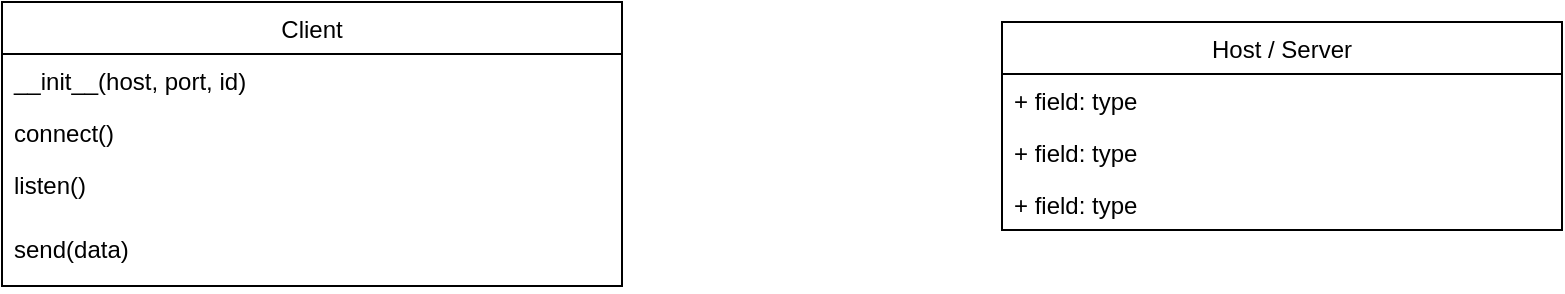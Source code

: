 <mxfile version="14.8.5" type="github">
  <diagram id="C5RBs43oDa-KdzZeNtuy" name="Page-1">
    <mxGraphModel dx="1422" dy="781" grid="1" gridSize="10" guides="1" tooltips="1" connect="1" arrows="1" fold="1" page="1" pageScale="1" pageWidth="827" pageHeight="1169" math="0" shadow="0">
      <root>
        <mxCell id="WIyWlLk6GJQsqaUBKTNV-0" />
        <mxCell id="WIyWlLk6GJQsqaUBKTNV-1" parent="WIyWlLk6GJQsqaUBKTNV-0" />
        <mxCell id="jNaaWmSmF9AGt9dDij_7-8" value="Client" style="swimlane;fontStyle=0;childLayout=stackLayout;horizontal=1;startSize=26;fillColor=none;horizontalStack=0;resizeParent=1;resizeParentMax=0;resizeLast=0;collapsible=1;marginBottom=0;" vertex="1" parent="WIyWlLk6GJQsqaUBKTNV-1">
          <mxGeometry x="30" y="40" width="310" height="142" as="geometry" />
        </mxCell>
        <mxCell id="jNaaWmSmF9AGt9dDij_7-9" value="__init__(host, port, id)" style="text;strokeColor=none;fillColor=none;align=left;verticalAlign=top;spacingLeft=4;spacingRight=4;overflow=hidden;rotatable=0;points=[[0,0.5],[1,0.5]];portConstraint=eastwest;" vertex="1" parent="jNaaWmSmF9AGt9dDij_7-8">
          <mxGeometry y="26" width="310" height="26" as="geometry" />
        </mxCell>
        <mxCell id="jNaaWmSmF9AGt9dDij_7-10" value="connect()" style="text;strokeColor=none;fillColor=none;align=left;verticalAlign=top;spacingLeft=4;spacingRight=4;overflow=hidden;rotatable=0;points=[[0,0.5],[1,0.5]];portConstraint=eastwest;" vertex="1" parent="jNaaWmSmF9AGt9dDij_7-8">
          <mxGeometry y="52" width="310" height="26" as="geometry" />
        </mxCell>
        <mxCell id="jNaaWmSmF9AGt9dDij_7-11" value="listen()" style="text;strokeColor=none;fillColor=none;align=left;verticalAlign=top;spacingLeft=4;spacingRight=4;overflow=hidden;rotatable=0;points=[[0,0.5],[1,0.5]];portConstraint=eastwest;" vertex="1" parent="jNaaWmSmF9AGt9dDij_7-8">
          <mxGeometry y="78" width="310" height="32" as="geometry" />
        </mxCell>
        <mxCell id="jNaaWmSmF9AGt9dDij_7-12" value="send(data)" style="text;strokeColor=none;fillColor=none;align=left;verticalAlign=top;spacingLeft=4;spacingRight=4;overflow=hidden;rotatable=0;points=[[0,0.5],[1,0.5]];portConstraint=eastwest;" vertex="1" parent="jNaaWmSmF9AGt9dDij_7-8">
          <mxGeometry y="110" width="310" height="32" as="geometry" />
        </mxCell>
        <mxCell id="jNaaWmSmF9AGt9dDij_7-13" value="Host / Server" style="swimlane;fontStyle=0;childLayout=stackLayout;horizontal=1;startSize=26;fillColor=none;horizontalStack=0;resizeParent=1;resizeParentMax=0;resizeLast=0;collapsible=1;marginBottom=0;" vertex="1" parent="WIyWlLk6GJQsqaUBKTNV-1">
          <mxGeometry x="530" y="50" width="280" height="104" as="geometry" />
        </mxCell>
        <mxCell id="jNaaWmSmF9AGt9dDij_7-14" value="+ field: type" style="text;strokeColor=none;fillColor=none;align=left;verticalAlign=top;spacingLeft=4;spacingRight=4;overflow=hidden;rotatable=0;points=[[0,0.5],[1,0.5]];portConstraint=eastwest;" vertex="1" parent="jNaaWmSmF9AGt9dDij_7-13">
          <mxGeometry y="26" width="280" height="26" as="geometry" />
        </mxCell>
        <mxCell id="jNaaWmSmF9AGt9dDij_7-15" value="+ field: type" style="text;strokeColor=none;fillColor=none;align=left;verticalAlign=top;spacingLeft=4;spacingRight=4;overflow=hidden;rotatable=0;points=[[0,0.5],[1,0.5]];portConstraint=eastwest;" vertex="1" parent="jNaaWmSmF9AGt9dDij_7-13">
          <mxGeometry y="52" width="280" height="26" as="geometry" />
        </mxCell>
        <mxCell id="jNaaWmSmF9AGt9dDij_7-16" value="+ field: type" style="text;strokeColor=none;fillColor=none;align=left;verticalAlign=top;spacingLeft=4;spacingRight=4;overflow=hidden;rotatable=0;points=[[0,0.5],[1,0.5]];portConstraint=eastwest;" vertex="1" parent="jNaaWmSmF9AGt9dDij_7-13">
          <mxGeometry y="78" width="280" height="26" as="geometry" />
        </mxCell>
      </root>
    </mxGraphModel>
  </diagram>
</mxfile>
